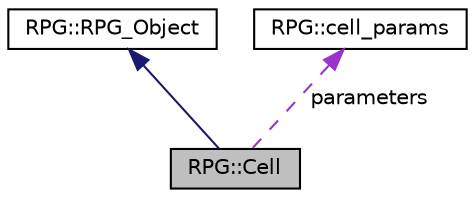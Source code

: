 digraph "RPG::Cell"
{
 // LATEX_PDF_SIZE
  edge [fontname="Helvetica",fontsize="10",labelfontname="Helvetica",labelfontsize="10"];
  node [fontname="Helvetica",fontsize="10",shape=record];
  Node1 [label="RPG::Cell",height=0.2,width=0.4,color="black", fillcolor="grey75", style="filled", fontcolor="black",tooltip=" "];
  Node2 -> Node1 [dir="back",color="midnightblue",fontsize="10",style="solid",fontname="Helvetica"];
  Node2 [label="RPG::RPG_Object",height=0.2,width=0.4,color="black", fillcolor="white", style="filled",URL="$classRPG_1_1RPG__Object.html",tooltip=" "];
  Node3 -> Node1 [dir="back",color="darkorchid3",fontsize="10",style="dashed",label=" parameters" ,fontname="Helvetica"];
  Node3 [label="RPG::cell_params",height=0.2,width=0.4,color="black", fillcolor="white", style="filled",URL="$structRPG_1_1cell__params.html",tooltip=" "];
}
